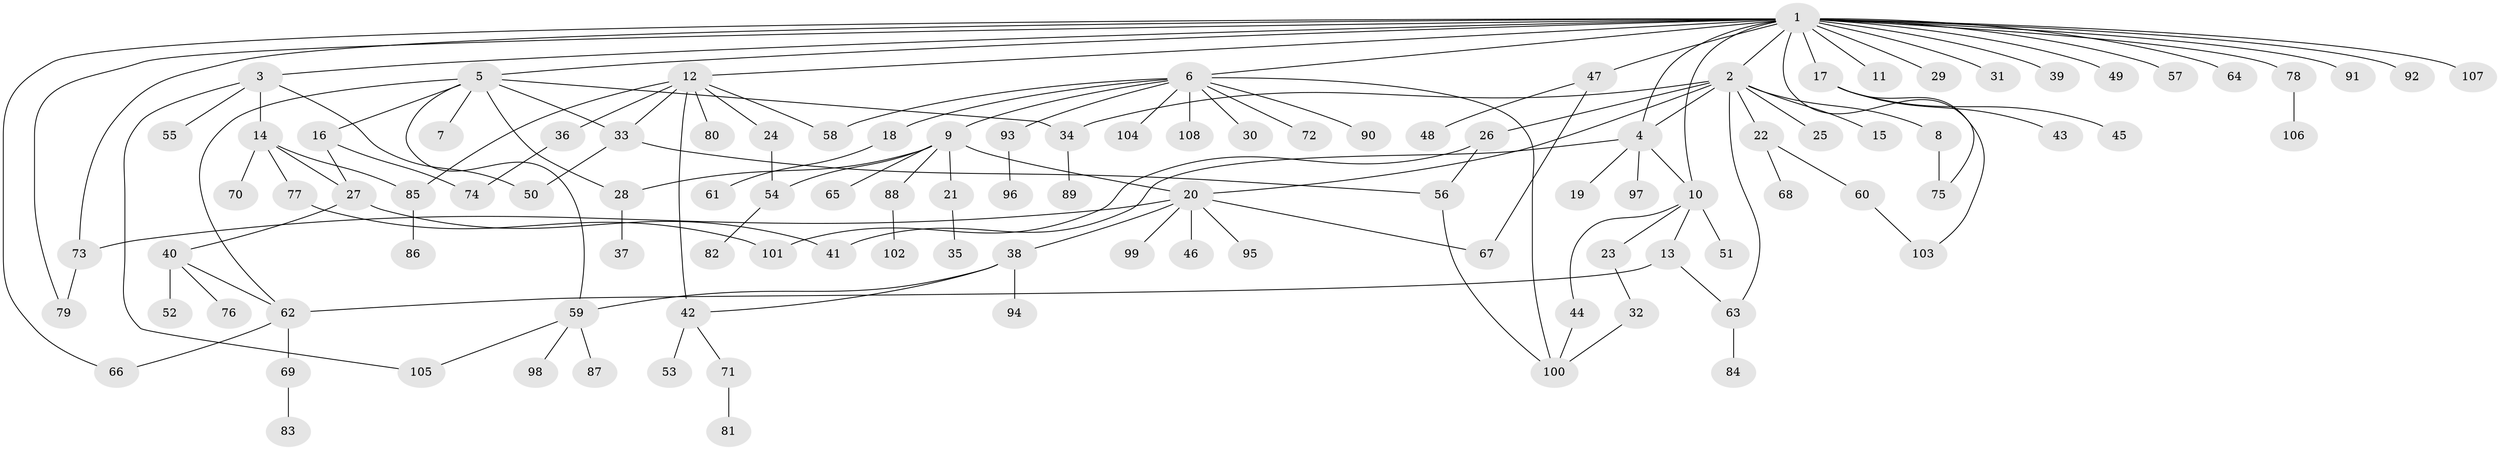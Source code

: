 // Generated by graph-tools (version 1.1) at 2025/14/03/09/25 04:14:38]
// undirected, 108 vertices, 137 edges
graph export_dot {
graph [start="1"]
  node [color=gray90,style=filled];
  1;
  2;
  3;
  4;
  5;
  6;
  7;
  8;
  9;
  10;
  11;
  12;
  13;
  14;
  15;
  16;
  17;
  18;
  19;
  20;
  21;
  22;
  23;
  24;
  25;
  26;
  27;
  28;
  29;
  30;
  31;
  32;
  33;
  34;
  35;
  36;
  37;
  38;
  39;
  40;
  41;
  42;
  43;
  44;
  45;
  46;
  47;
  48;
  49;
  50;
  51;
  52;
  53;
  54;
  55;
  56;
  57;
  58;
  59;
  60;
  61;
  62;
  63;
  64;
  65;
  66;
  67;
  68;
  69;
  70;
  71;
  72;
  73;
  74;
  75;
  76;
  77;
  78;
  79;
  80;
  81;
  82;
  83;
  84;
  85;
  86;
  87;
  88;
  89;
  90;
  91;
  92;
  93;
  94;
  95;
  96;
  97;
  98;
  99;
  100;
  101;
  102;
  103;
  104;
  105;
  106;
  107;
  108;
  1 -- 2;
  1 -- 3;
  1 -- 4;
  1 -- 5;
  1 -- 6;
  1 -- 10;
  1 -- 11;
  1 -- 12;
  1 -- 17;
  1 -- 29;
  1 -- 31;
  1 -- 39;
  1 -- 47;
  1 -- 49;
  1 -- 57;
  1 -- 64;
  1 -- 66;
  1 -- 73;
  1 -- 78;
  1 -- 79;
  1 -- 91;
  1 -- 92;
  1 -- 103;
  1 -- 107;
  2 -- 4;
  2 -- 8;
  2 -- 15;
  2 -- 20;
  2 -- 22;
  2 -- 25;
  2 -- 26;
  2 -- 34;
  2 -- 63;
  3 -- 14;
  3 -- 50;
  3 -- 55;
  3 -- 105;
  4 -- 10;
  4 -- 19;
  4 -- 41;
  4 -- 97;
  5 -- 7;
  5 -- 16;
  5 -- 28;
  5 -- 33;
  5 -- 34;
  5 -- 59;
  5 -- 62;
  6 -- 9;
  6 -- 18;
  6 -- 30;
  6 -- 58;
  6 -- 72;
  6 -- 90;
  6 -- 93;
  6 -- 100;
  6 -- 104;
  6 -- 108;
  8 -- 75;
  9 -- 20;
  9 -- 21;
  9 -- 28;
  9 -- 54;
  9 -- 65;
  9 -- 88;
  10 -- 13;
  10 -- 23;
  10 -- 44;
  10 -- 51;
  12 -- 24;
  12 -- 33;
  12 -- 36;
  12 -- 42;
  12 -- 58;
  12 -- 80;
  12 -- 85;
  13 -- 62;
  13 -- 63;
  14 -- 27;
  14 -- 70;
  14 -- 77;
  14 -- 85;
  16 -- 27;
  16 -- 74;
  17 -- 43;
  17 -- 45;
  17 -- 75;
  18 -- 61;
  20 -- 38;
  20 -- 46;
  20 -- 67;
  20 -- 73;
  20 -- 95;
  20 -- 99;
  21 -- 35;
  22 -- 60;
  22 -- 68;
  23 -- 32;
  24 -- 54;
  26 -- 56;
  26 -- 101;
  27 -- 40;
  27 -- 41;
  28 -- 37;
  32 -- 100;
  33 -- 50;
  33 -- 56;
  34 -- 89;
  36 -- 74;
  38 -- 42;
  38 -- 59;
  38 -- 94;
  40 -- 52;
  40 -- 62;
  40 -- 76;
  42 -- 53;
  42 -- 71;
  44 -- 100;
  47 -- 48;
  47 -- 67;
  54 -- 82;
  56 -- 100;
  59 -- 87;
  59 -- 98;
  59 -- 105;
  60 -- 103;
  62 -- 66;
  62 -- 69;
  63 -- 84;
  69 -- 83;
  71 -- 81;
  73 -- 79;
  77 -- 101;
  78 -- 106;
  85 -- 86;
  88 -- 102;
  93 -- 96;
}
